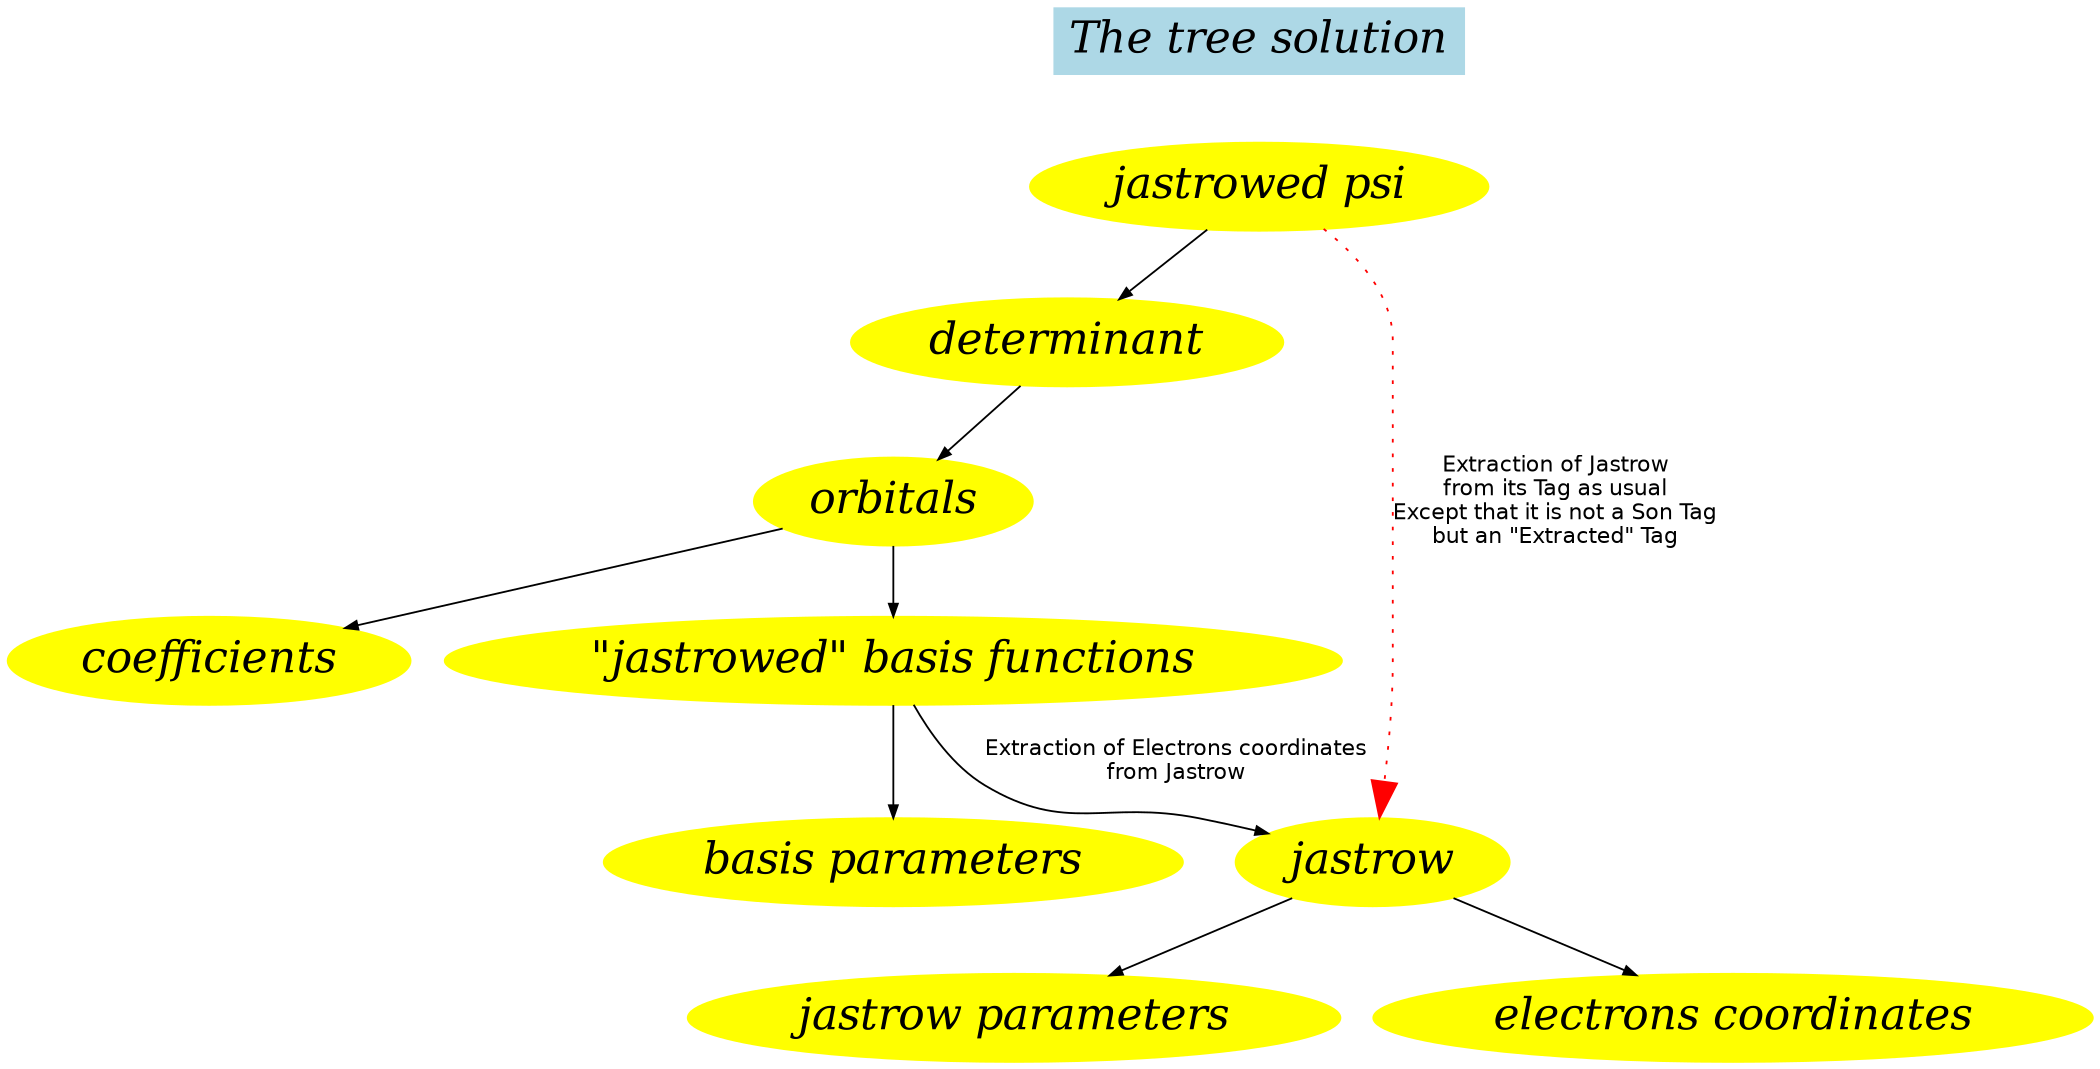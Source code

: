 	digraph jastrowed_psi_tree {
		size="14,14";
		node [
		     color=yellow, style=filled,
		     fontsize=24, fontname="Palatino-Italic",fontcolor=black
		     ];
		edge [
        	fontname = "Bitstream Vera Sans"
        	fontsize = 12
        	arrowsize="0.7"
		dir = "down"
	    ];
	    
	    Title [label = "The tree solution" shape="record" color=lightblue, style=filled];

    		Title -> "jastrowed psi"  [style="invis"];

		"jastrowed psi" -> "determinant";
		"determinant" -> "orbitals";
		"orbitals" -> "coefficients";
		"orbitals" -> "\"jastrowed\" basis functions";
		"\"jastrowed\" basis functions" -> "basis parameters";
		"\"jastrowed\" basis functions" -> "jastrow" [label = "Extraction of Electrons coordinates\nfrom Jastrow"];
		"jastrow" -> "jastrow parameters";
		"jastrow" -> "electrons coordinates";

		"jastrowed psi" -> "jastrow" [color=red style=dotted arrowsize="2" label = "Extraction of Jastrow\nfrom its Tag as usual\nExcept that it is not a Son Tag\nbut an \"Extracted\" Tag"];

		}

